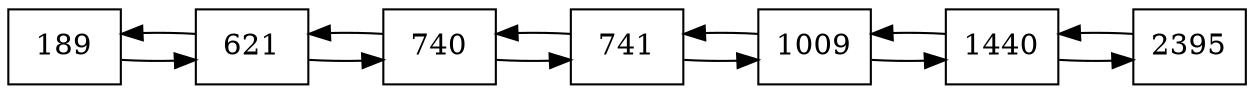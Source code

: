digraph G {
node[shape="record"];
rankdir=LR;
nodo0xee1d40[label="189"];
nodo0xee1d00[label="621"];
nodo0xee1cc0[label="740"];
nodo0xee1c80[label="741"];
nodo0xee1c40[label="1009"];
nodo0xee1c00[label="1440"];
nodo0xee1bc0[label="2395"];
nodo0xee1bc0->nodo0xee1c00;
nodo0xee1c00->nodo0xee1bc0;
nodo0xee1c00->nodo0xee1c40;
nodo0xee1c40->nodo0xee1c00;
nodo0xee1c40->nodo0xee1c80;
nodo0xee1c80->nodo0xee1c40;
nodo0xee1c80->nodo0xee1cc0;
nodo0xee1cc0->nodo0xee1c80;
nodo0xee1cc0->nodo0xee1d00;
nodo0xee1d00->nodo0xee1cc0;
nodo0xee1d00->nodo0xee1d40;
nodo0xee1d40->nodo0xee1d00;

}
